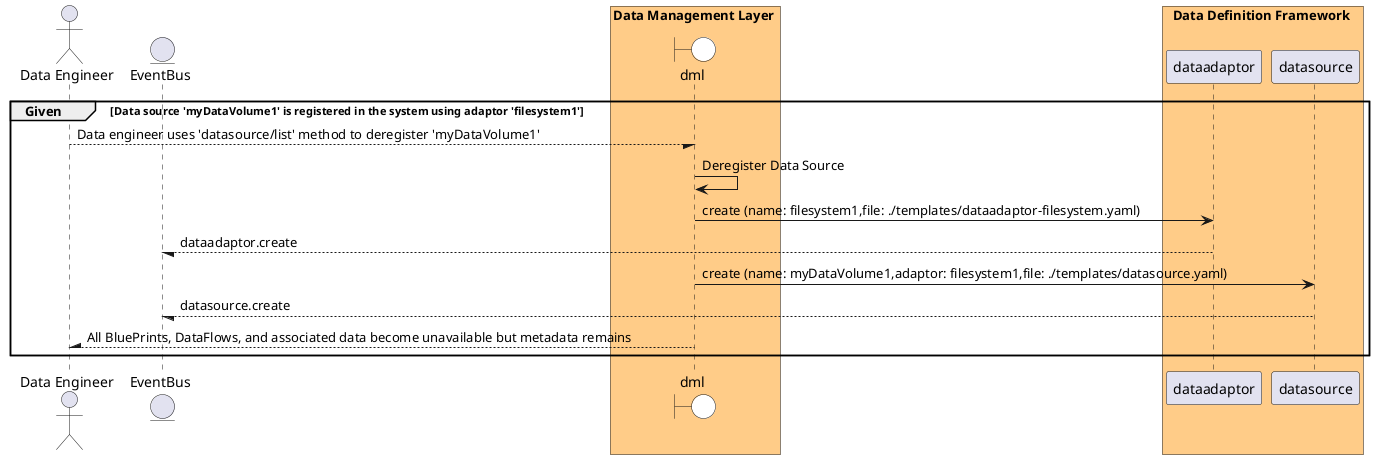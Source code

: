 @startuml


actor "Data Engineer"


entity EventBus

box Data Management Layer #ffcc88
    boundary dml #white
end box


box Data Definition Framework #ffcc88
            participant dataadaptor
            participant datasource
    end box

group Given [Data source &#39;myDataVolume1&#39; is registered in the system using adaptor &#39;filesystem1&#39;]

"Data Engineer" --/ dml: Data engineer uses &#39;datasource/list&#39; method to deregister &#39;myDataVolume1&#39;
"dml" -> dml: Deregister Data Source

    dml -> "dataadaptor": create (name: filesystem1,file: ./templates/dataadaptor-filesystem.yaml)

    "dataadaptor" --/ EventBus: dataadaptor.create

    dml -> "datasource": create (name: myDataVolume1,adaptor: filesystem1,file: ./templates/datasource.yaml)

    "datasource" --/ EventBus: datasource.create



"Data Engineer" /-- dml: All BluePrints, DataFlows, and associated data become unavailable but metadata remains


end

@enduml
